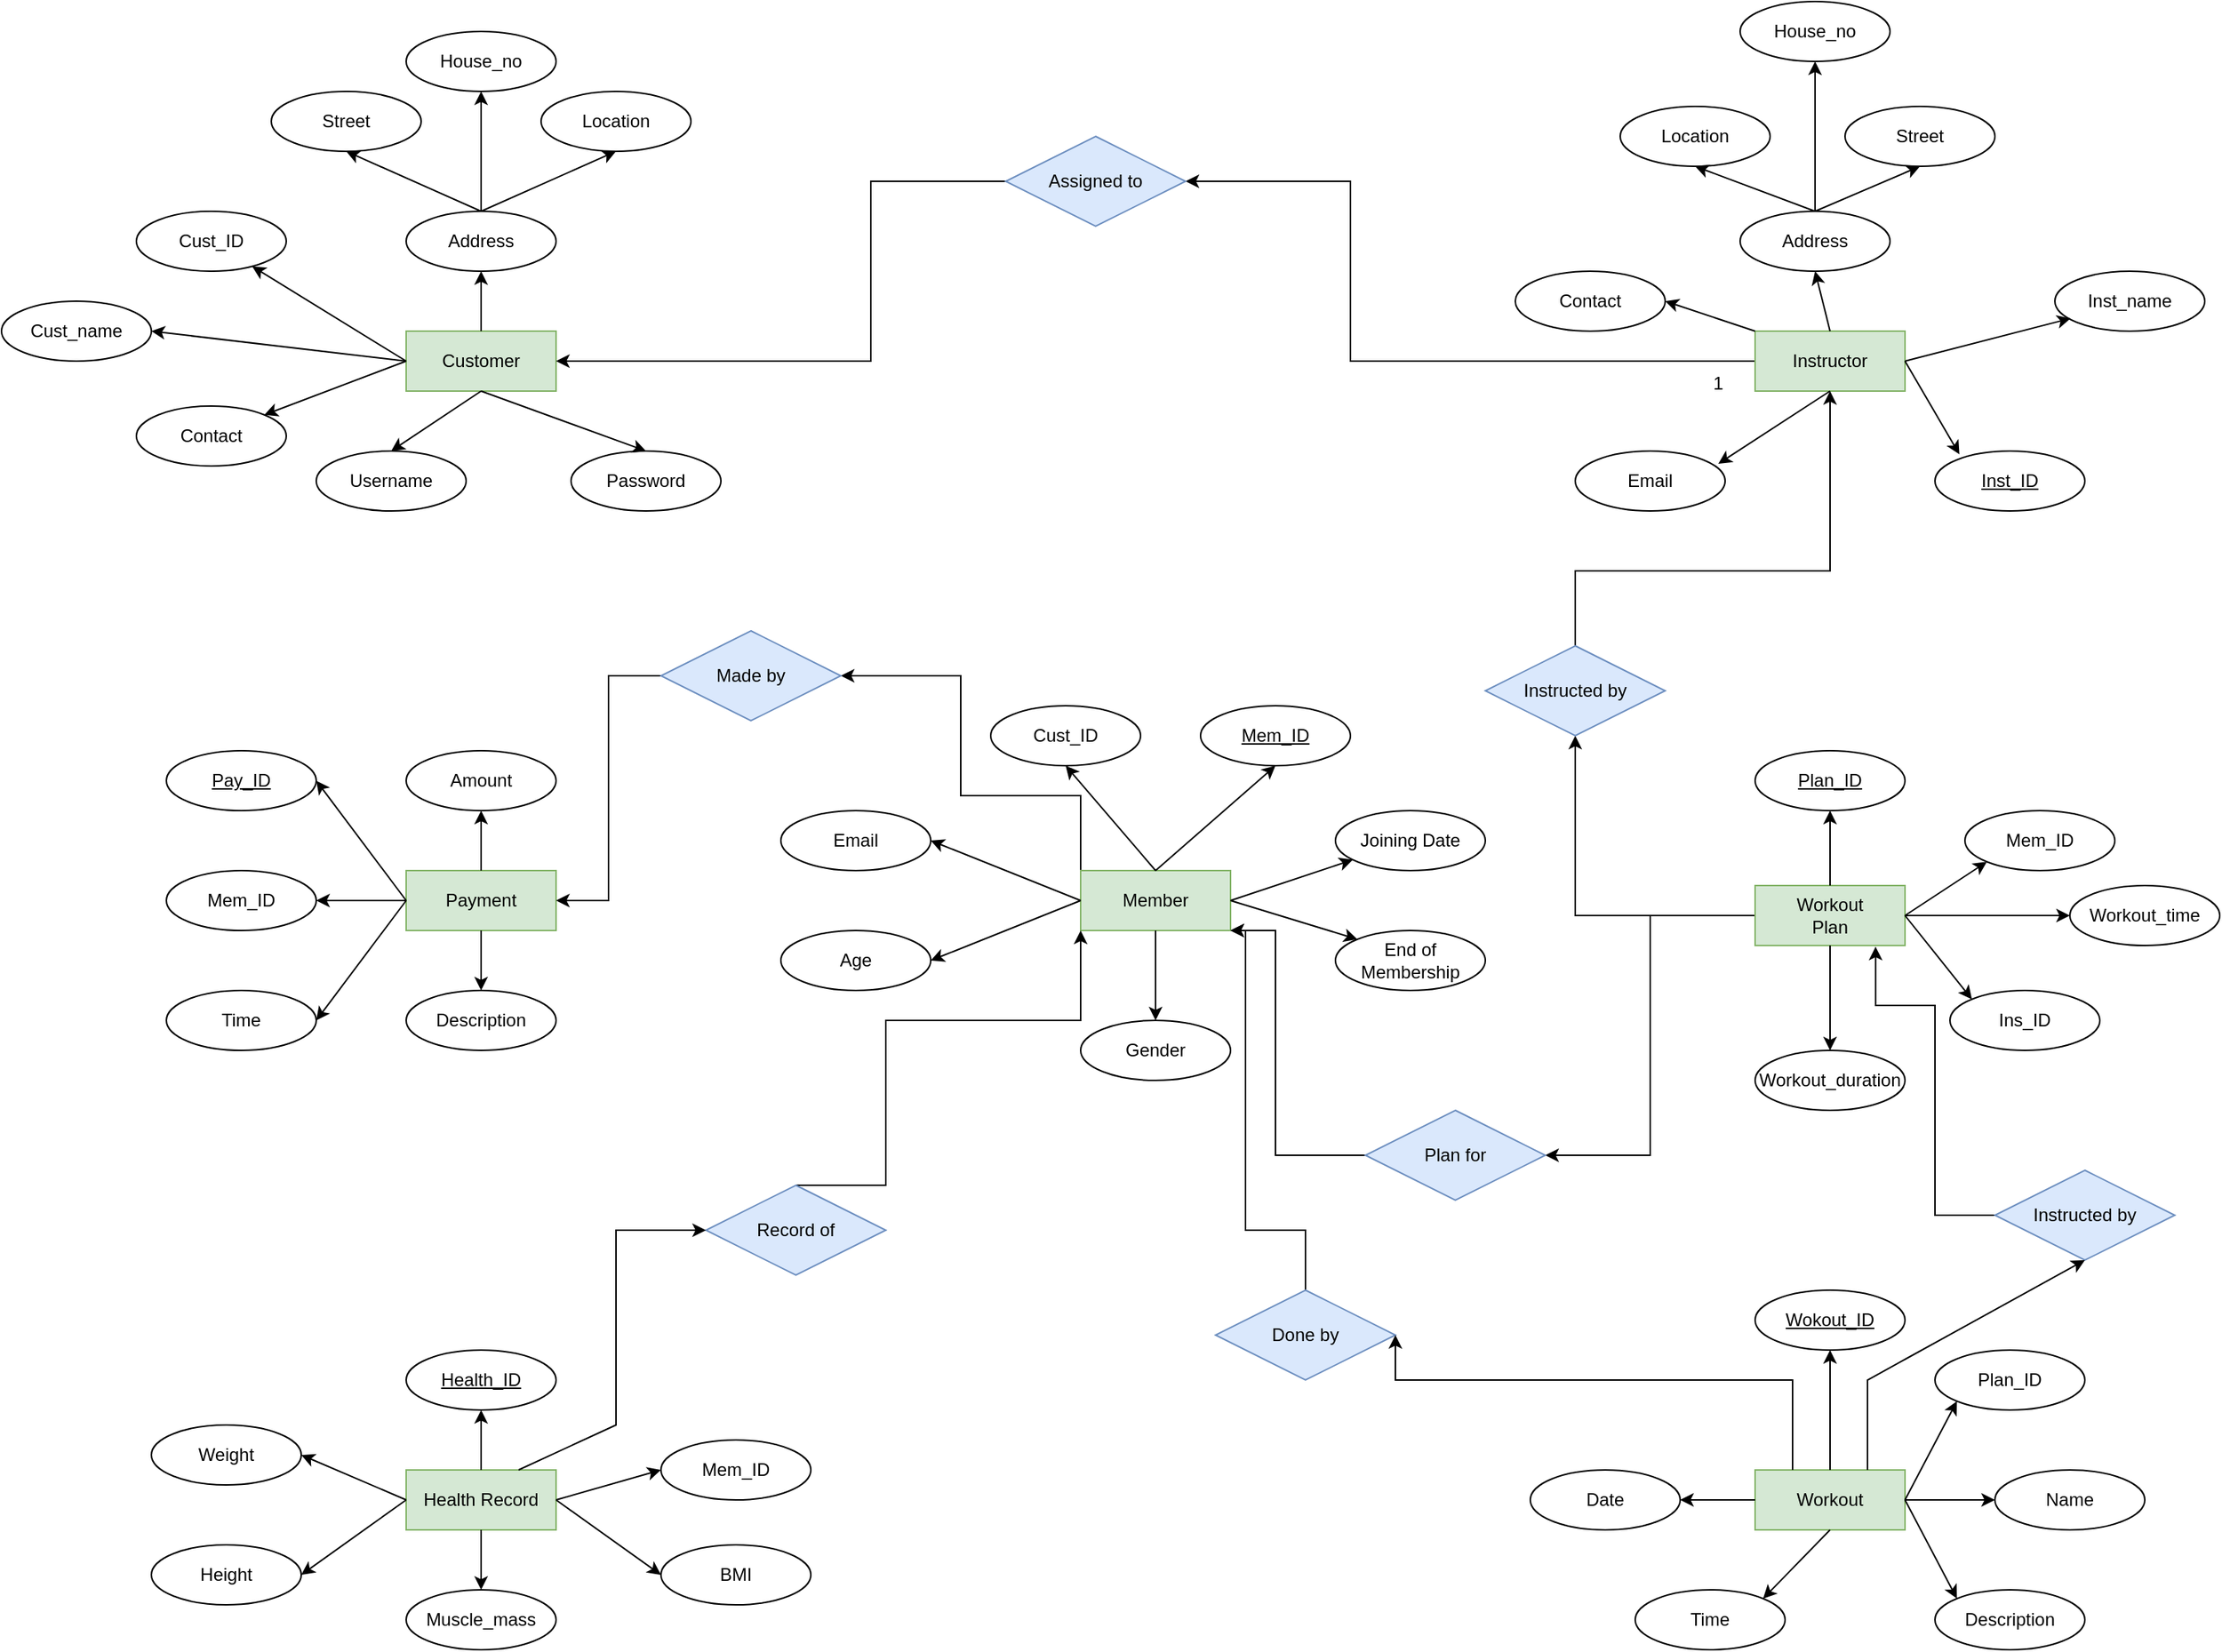 <mxfile version="21.2.1" type="github">
  <diagram name="Page-1" id="tTelNtG5nTAstVyEt5DH">
    <mxGraphModel dx="2899" dy="1197" grid="1" gridSize="10" guides="1" tooltips="1" connect="1" arrows="1" fold="1" page="1" pageScale="1" pageWidth="850" pageHeight="1100" math="0" shadow="0">
      <root>
        <mxCell id="0" />
        <mxCell id="1" parent="0" />
        <mxCell id="TixPq02yjRBzD6OdScwW-91" style="edgeStyle=orthogonalEdgeStyle;rounded=0;orthogonalLoop=1;jettySize=auto;html=1;exitX=0;exitY=0.5;exitDx=0;exitDy=0;entryX=1;entryY=0.5;entryDx=0;entryDy=0;" parent="1" source="TixPq02yjRBzD6OdScwW-1" target="TixPq02yjRBzD6OdScwW-86" edge="1">
          <mxGeometry relative="1" as="geometry">
            <Array as="points">
              <mxPoint x="390" y="550" />
              <mxPoint x="310" y="550" />
              <mxPoint x="310" y="470" />
            </Array>
          </mxGeometry>
        </mxCell>
        <mxCell id="TixPq02yjRBzD6OdScwW-1" value="Member" style="whiteSpace=wrap;html=1;align=center;fillColor=#d5e8d4;strokeColor=#82b366;" parent="1" vertex="1">
          <mxGeometry x="390" y="600" width="100" height="40" as="geometry" />
        </mxCell>
        <mxCell id="TixPq02yjRBzD6OdScwW-2" value="Customer" style="whiteSpace=wrap;html=1;align=center;fillColor=#d5e8d4;strokeColor=#82b366;" parent="1" vertex="1">
          <mxGeometry x="-60" y="240" width="100" height="40" as="geometry" />
        </mxCell>
        <mxCell id="TixPq02yjRBzD6OdScwW-89" style="edgeStyle=orthogonalEdgeStyle;rounded=0;orthogonalLoop=1;jettySize=auto;html=1;exitX=0;exitY=0.5;exitDx=0;exitDy=0;entryX=1;entryY=0.5;entryDx=0;entryDy=0;" parent="1" source="TixPq02yjRBzD6OdScwW-3" target="TixPq02yjRBzD6OdScwW-87" edge="1">
          <mxGeometry relative="1" as="geometry">
            <Array as="points">
              <mxPoint x="570" y="260" />
              <mxPoint x="570" y="140" />
            </Array>
          </mxGeometry>
        </mxCell>
        <mxCell id="TixPq02yjRBzD6OdScwW-3" value="Instructor" style="whiteSpace=wrap;html=1;align=center;fillColor=#d5e8d4;strokeColor=#82b366;" parent="1" vertex="1">
          <mxGeometry x="840" y="240" width="100" height="40" as="geometry" />
        </mxCell>
        <mxCell id="TixPq02yjRBzD6OdScwW-156" style="edgeStyle=orthogonalEdgeStyle;rounded=0;orthogonalLoop=1;jettySize=auto;html=1;exitX=0;exitY=0.5;exitDx=0;exitDy=0;entryX=1;entryY=0.5;entryDx=0;entryDy=0;" parent="1" source="TixPq02yjRBzD6OdScwW-4" target="TixPq02yjRBzD6OdScwW-155" edge="1">
          <mxGeometry relative="1" as="geometry" />
        </mxCell>
        <mxCell id="Lxrb02coDtLvzyHYDfZ3-8" style="edgeStyle=orthogonalEdgeStyle;rounded=0;orthogonalLoop=1;jettySize=auto;html=1;entryX=0.5;entryY=1;entryDx=0;entryDy=0;" edge="1" parent="1" source="TixPq02yjRBzD6OdScwW-4" target="Lxrb02coDtLvzyHYDfZ3-7">
          <mxGeometry relative="1" as="geometry" />
        </mxCell>
        <mxCell id="TixPq02yjRBzD6OdScwW-4" value="Workout&lt;br&gt;Plan" style="whiteSpace=wrap;html=1;align=center;fillColor=#d5e8d4;strokeColor=#82b366;" parent="1" vertex="1">
          <mxGeometry x="840" y="610" width="100" height="40" as="geometry" />
        </mxCell>
        <mxCell id="TixPq02yjRBzD6OdScwW-5" value="Workout" style="whiteSpace=wrap;html=1;align=center;fillColor=#d5e8d4;strokeColor=#82b366;" parent="1" vertex="1">
          <mxGeometry x="840" y="1000" width="100" height="40" as="geometry" />
        </mxCell>
        <mxCell id="TixPq02yjRBzD6OdScwW-6" value="Payment" style="whiteSpace=wrap;html=1;align=center;fillColor=#d5e8d4;strokeColor=#82b366;" parent="1" vertex="1">
          <mxGeometry x="-60" y="600" width="100" height="40" as="geometry" />
        </mxCell>
        <mxCell id="TixPq02yjRBzD6OdScwW-10" value="Health Record" style="whiteSpace=wrap;html=1;align=center;fillColor=#d5e8d4;strokeColor=#82b366;" parent="1" vertex="1">
          <mxGeometry x="-60" y="1000" width="100" height="40" as="geometry" />
        </mxCell>
        <mxCell id="TixPq02yjRBzD6OdScwW-13" value="Cust_ID" style="ellipse;whiteSpace=wrap;html=1;align=center;" parent="1" vertex="1">
          <mxGeometry x="-240" y="160" width="100" height="40" as="geometry" />
        </mxCell>
        <mxCell id="TixPq02yjRBzD6OdScwW-32" value="House_no" style="ellipse;whiteSpace=wrap;html=1;align=center;" parent="1" vertex="1">
          <mxGeometry x="-60" y="40" width="100" height="40" as="geometry" />
        </mxCell>
        <mxCell id="TixPq02yjRBzD6OdScwW-33" value="Street" style="ellipse;whiteSpace=wrap;html=1;align=center;" parent="1" vertex="1">
          <mxGeometry x="-150" y="80" width="100" height="40" as="geometry" />
        </mxCell>
        <mxCell id="TixPq02yjRBzD6OdScwW-34" value="Location" style="ellipse;whiteSpace=wrap;html=1;align=center;" parent="1" vertex="1">
          <mxGeometry x="30" y="80" width="100" height="40" as="geometry" />
        </mxCell>
        <mxCell id="TixPq02yjRBzD6OdScwW-35" value="Address" style="ellipse;whiteSpace=wrap;html=1;align=center;" parent="1" vertex="1">
          <mxGeometry x="-60" y="160" width="100" height="40" as="geometry" />
        </mxCell>
        <mxCell id="TixPq02yjRBzD6OdScwW-36" value="Cust_name" style="ellipse;whiteSpace=wrap;html=1;align=center;" parent="1" vertex="1">
          <mxGeometry x="-330" y="220" width="100" height="40" as="geometry" />
        </mxCell>
        <mxCell id="TixPq02yjRBzD6OdScwW-37" value="Contact" style="ellipse;whiteSpace=wrap;html=1;align=center;" parent="1" vertex="1">
          <mxGeometry x="-240" y="290" width="100" height="40" as="geometry" />
        </mxCell>
        <mxCell id="TixPq02yjRBzD6OdScwW-38" value="Username" style="ellipse;whiteSpace=wrap;html=1;align=center;" parent="1" vertex="1">
          <mxGeometry x="-120" y="320" width="100" height="40" as="geometry" />
        </mxCell>
        <mxCell id="TixPq02yjRBzD6OdScwW-39" value="Password" style="ellipse;whiteSpace=wrap;html=1;align=center;" parent="1" vertex="1">
          <mxGeometry x="50" y="320" width="100" height="40" as="geometry" />
        </mxCell>
        <mxCell id="TixPq02yjRBzD6OdScwW-41" value="Joining Date" style="ellipse;whiteSpace=wrap;html=1;align=center;" parent="1" vertex="1">
          <mxGeometry x="560" y="560" width="100" height="40" as="geometry" />
        </mxCell>
        <mxCell id="TixPq02yjRBzD6OdScwW-42" value="Age" style="ellipse;whiteSpace=wrap;html=1;align=center;" parent="1" vertex="1">
          <mxGeometry x="190" y="640" width="100" height="40" as="geometry" />
        </mxCell>
        <mxCell id="TixPq02yjRBzD6OdScwW-43" value="End of&lt;br&gt;Membership" style="ellipse;whiteSpace=wrap;html=1;align=center;" parent="1" vertex="1">
          <mxGeometry x="560" y="640" width="100" height="40" as="geometry" />
        </mxCell>
        <mxCell id="TixPq02yjRBzD6OdScwW-45" value="Email" style="ellipse;whiteSpace=wrap;html=1;align=center;" parent="1" vertex="1">
          <mxGeometry x="190" y="560" width="100" height="40" as="geometry" />
        </mxCell>
        <mxCell id="TixPq02yjRBzD6OdScwW-46" value="Gender" style="ellipse;whiteSpace=wrap;html=1;align=center;" parent="1" vertex="1">
          <mxGeometry x="390" y="700" width="100" height="40" as="geometry" />
        </mxCell>
        <mxCell id="TixPq02yjRBzD6OdScwW-49" value="Inst_ID" style="ellipse;whiteSpace=wrap;html=1;align=center;fontStyle=4;" parent="1" vertex="1">
          <mxGeometry x="960" y="320" width="100" height="40" as="geometry" />
        </mxCell>
        <mxCell id="TixPq02yjRBzD6OdScwW-51" value="Inst_name" style="ellipse;whiteSpace=wrap;html=1;align=center;" parent="1" vertex="1">
          <mxGeometry x="1040" y="200" width="100" height="40" as="geometry" />
        </mxCell>
        <mxCell id="TixPq02yjRBzD6OdScwW-52" value="Email" style="ellipse;whiteSpace=wrap;html=1;align=center;" parent="1" vertex="1">
          <mxGeometry x="720" y="320" width="100" height="40" as="geometry" />
        </mxCell>
        <mxCell id="TixPq02yjRBzD6OdScwW-54" value="Contact" style="ellipse;whiteSpace=wrap;html=1;align=center;" parent="1" vertex="1">
          <mxGeometry x="680" y="200" width="100" height="40" as="geometry" />
        </mxCell>
        <mxCell id="TixPq02yjRBzD6OdScwW-55" value="Address" style="ellipse;whiteSpace=wrap;html=1;align=center;" parent="1" vertex="1">
          <mxGeometry x="830" y="160" width="100" height="40" as="geometry" />
        </mxCell>
        <mxCell id="TixPq02yjRBzD6OdScwW-56" value="House_no" style="ellipse;whiteSpace=wrap;html=1;align=center;" parent="1" vertex="1">
          <mxGeometry x="830" y="20" width="100" height="40" as="geometry" />
        </mxCell>
        <mxCell id="TixPq02yjRBzD6OdScwW-57" value="Location" style="ellipse;whiteSpace=wrap;html=1;align=center;" parent="1" vertex="1">
          <mxGeometry x="750" y="90" width="100" height="40" as="geometry" />
        </mxCell>
        <mxCell id="TixPq02yjRBzD6OdScwW-58" value="Street" style="ellipse;whiteSpace=wrap;html=1;align=center;" parent="1" vertex="1">
          <mxGeometry x="900" y="90" width="100" height="40" as="geometry" />
        </mxCell>
        <mxCell id="TixPq02yjRBzD6OdScwW-59" value="Plan_ID" style="ellipse;whiteSpace=wrap;html=1;align=center;fontStyle=4;" parent="1" vertex="1">
          <mxGeometry x="840" y="520" width="100" height="40" as="geometry" />
        </mxCell>
        <mxCell id="TixPq02yjRBzD6OdScwW-60" value="Mem_ID" style="ellipse;whiteSpace=wrap;html=1;align=center;" parent="1" vertex="1">
          <mxGeometry x="980" y="560" width="100" height="40" as="geometry" />
        </mxCell>
        <mxCell id="TixPq02yjRBzD6OdScwW-62" value="Ins_ID" style="ellipse;whiteSpace=wrap;html=1;align=center;" parent="1" vertex="1">
          <mxGeometry x="970" y="680" width="100" height="40" as="geometry" />
        </mxCell>
        <mxCell id="TixPq02yjRBzD6OdScwW-63" value="Workout_time" style="ellipse;whiteSpace=wrap;html=1;align=center;" parent="1" vertex="1">
          <mxGeometry x="1050" y="610" width="100" height="40" as="geometry" />
        </mxCell>
        <mxCell id="TixPq02yjRBzD6OdScwW-64" value="Workout_duration" style="ellipse;whiteSpace=wrap;html=1;align=center;" parent="1" vertex="1">
          <mxGeometry x="840" y="720" width="100" height="40" as="geometry" />
        </mxCell>
        <mxCell id="TixPq02yjRBzD6OdScwW-66" value="Cust_ID" style="ellipse;whiteSpace=wrap;html=1;align=center;" parent="1" vertex="1">
          <mxGeometry x="330" y="490" width="100" height="40" as="geometry" />
        </mxCell>
        <mxCell id="TixPq02yjRBzD6OdScwW-67" value="Mem_ID" style="ellipse;whiteSpace=wrap;html=1;align=center;fontStyle=4;" parent="1" vertex="1">
          <mxGeometry x="470" y="490" width="100" height="40" as="geometry" />
        </mxCell>
        <mxCell id="TixPq02yjRBzD6OdScwW-70" value="Wokout_ID" style="ellipse;whiteSpace=wrap;html=1;align=center;fontStyle=4;" parent="1" vertex="1">
          <mxGeometry x="840" y="880" width="100" height="40" as="geometry" />
        </mxCell>
        <mxCell id="TixPq02yjRBzD6OdScwW-71" value="Plan_ID" style="ellipse;whiteSpace=wrap;html=1;align=center;" parent="1" vertex="1">
          <mxGeometry x="960" y="920" width="100" height="40" as="geometry" />
        </mxCell>
        <mxCell id="TixPq02yjRBzD6OdScwW-72" value="Name" style="ellipse;whiteSpace=wrap;html=1;align=center;" parent="1" vertex="1">
          <mxGeometry x="1000" y="1000" width="100" height="40" as="geometry" />
        </mxCell>
        <mxCell id="TixPq02yjRBzD6OdScwW-73" value="Description" style="ellipse;whiteSpace=wrap;html=1;align=center;" parent="1" vertex="1">
          <mxGeometry x="960" y="1080" width="100" height="40" as="geometry" />
        </mxCell>
        <mxCell id="TixPq02yjRBzD6OdScwW-74" value="Health_ID" style="ellipse;whiteSpace=wrap;html=1;align=center;fontStyle=4;" parent="1" vertex="1">
          <mxGeometry x="-60" y="920" width="100" height="40" as="geometry" />
        </mxCell>
        <mxCell id="TixPq02yjRBzD6OdScwW-75" value="Mem_ID" style="ellipse;whiteSpace=wrap;html=1;align=center;" parent="1" vertex="1">
          <mxGeometry x="110" y="980" width="100" height="40" as="geometry" />
        </mxCell>
        <mxCell id="TixPq02yjRBzD6OdScwW-76" value="Height" style="ellipse;whiteSpace=wrap;html=1;align=center;" parent="1" vertex="1">
          <mxGeometry x="-230" y="1050" width="100" height="40" as="geometry" />
        </mxCell>
        <mxCell id="TixPq02yjRBzD6OdScwW-77" value="Weight" style="ellipse;whiteSpace=wrap;html=1;align=center;" parent="1" vertex="1">
          <mxGeometry x="-230" y="970" width="100" height="40" as="geometry" />
        </mxCell>
        <mxCell id="TixPq02yjRBzD6OdScwW-78" value="BMI" style="ellipse;whiteSpace=wrap;html=1;align=center;" parent="1" vertex="1">
          <mxGeometry x="110" y="1050" width="100" height="40" as="geometry" />
        </mxCell>
        <mxCell id="TixPq02yjRBzD6OdScwW-79" value="Muscle_mass" style="ellipse;whiteSpace=wrap;html=1;align=center;" parent="1" vertex="1">
          <mxGeometry x="-60" y="1080" width="100" height="40" as="geometry" />
        </mxCell>
        <mxCell id="TixPq02yjRBzD6OdScwW-80" value="Pay_ID" style="ellipse;whiteSpace=wrap;html=1;align=center;fontStyle=4;" parent="1" vertex="1">
          <mxGeometry x="-220" y="520" width="100" height="40" as="geometry" />
        </mxCell>
        <mxCell id="TixPq02yjRBzD6OdScwW-82" value="Mem_ID" style="ellipse;whiteSpace=wrap;html=1;align=center;" parent="1" vertex="1">
          <mxGeometry x="-220" y="600" width="100" height="40" as="geometry" />
        </mxCell>
        <mxCell id="TixPq02yjRBzD6OdScwW-83" value="Amount" style="ellipse;whiteSpace=wrap;html=1;align=center;" parent="1" vertex="1">
          <mxGeometry x="-60" y="520" width="100" height="40" as="geometry" />
        </mxCell>
        <mxCell id="TixPq02yjRBzD6OdScwW-84" value="Time" style="ellipse;whiteSpace=wrap;html=1;align=center;" parent="1" vertex="1">
          <mxGeometry x="-220" y="680" width="100" height="40" as="geometry" />
        </mxCell>
        <mxCell id="TixPq02yjRBzD6OdScwW-85" value="Description" style="ellipse;whiteSpace=wrap;html=1;align=center;" parent="1" vertex="1">
          <mxGeometry x="-60" y="680" width="100" height="40" as="geometry" />
        </mxCell>
        <mxCell id="TixPq02yjRBzD6OdScwW-92" style="edgeStyle=orthogonalEdgeStyle;rounded=0;orthogonalLoop=1;jettySize=auto;html=1;exitX=0;exitY=0.5;exitDx=0;exitDy=0;entryX=1;entryY=0.5;entryDx=0;entryDy=0;" parent="1" source="TixPq02yjRBzD6OdScwW-86" target="TixPq02yjRBzD6OdScwW-6" edge="1">
          <mxGeometry relative="1" as="geometry" />
        </mxCell>
        <mxCell id="TixPq02yjRBzD6OdScwW-86" value="Made by" style="shape=rhombus;perimeter=rhombusPerimeter;whiteSpace=wrap;html=1;align=center;fillColor=#dae8fc;strokeColor=#6c8ebf;" parent="1" vertex="1">
          <mxGeometry x="110" y="440" width="120" height="60" as="geometry" />
        </mxCell>
        <mxCell id="TixPq02yjRBzD6OdScwW-90" style="edgeStyle=orthogonalEdgeStyle;rounded=0;orthogonalLoop=1;jettySize=auto;html=1;exitX=0;exitY=0.5;exitDx=0;exitDy=0;entryX=1;entryY=0.5;entryDx=0;entryDy=0;" parent="1" source="TixPq02yjRBzD6OdScwW-87" target="TixPq02yjRBzD6OdScwW-2" edge="1">
          <mxGeometry relative="1" as="geometry">
            <Array as="points">
              <mxPoint x="250" y="140" />
              <mxPoint x="250" y="260" />
            </Array>
          </mxGeometry>
        </mxCell>
        <mxCell id="TixPq02yjRBzD6OdScwW-87" value="Assigned to" style="shape=rhombus;perimeter=rhombusPerimeter;whiteSpace=wrap;html=1;align=center;fillColor=#dae8fc;strokeColor=#6c8ebf;" parent="1" vertex="1">
          <mxGeometry x="340" y="110" width="120" height="60" as="geometry" />
        </mxCell>
        <mxCell id="TixPq02yjRBzD6OdScwW-96" value="" style="endArrow=classic;html=1;rounded=0;exitX=0;exitY=0.5;exitDx=0;exitDy=0;entryX=1;entryY=0.5;entryDx=0;entryDy=0;" parent="1" source="TixPq02yjRBzD6OdScwW-1" target="TixPq02yjRBzD6OdScwW-45" edge="1">
          <mxGeometry width="50" height="50" relative="1" as="geometry">
            <mxPoint x="250" y="630" as="sourcePoint" />
            <mxPoint x="300" y="580" as="targetPoint" />
          </mxGeometry>
        </mxCell>
        <mxCell id="TixPq02yjRBzD6OdScwW-100" value="" style="endArrow=classic;html=1;rounded=0;entryX=1;entryY=0.5;entryDx=0;entryDy=0;" parent="1" target="TixPq02yjRBzD6OdScwW-42" edge="1">
          <mxGeometry width="50" height="50" relative="1" as="geometry">
            <mxPoint x="390" y="620" as="sourcePoint" />
            <mxPoint x="370" y="530" as="targetPoint" />
          </mxGeometry>
        </mxCell>
        <mxCell id="TixPq02yjRBzD6OdScwW-101" value="" style="endArrow=classic;html=1;rounded=0;exitX=0.5;exitY=0;exitDx=0;exitDy=0;entryX=0.5;entryY=1;entryDx=0;entryDy=0;" parent="1" source="TixPq02yjRBzD6OdScwW-2" target="TixPq02yjRBzD6OdScwW-35" edge="1">
          <mxGeometry width="50" height="50" relative="1" as="geometry">
            <mxPoint x="-30" y="220" as="sourcePoint" />
            <mxPoint x="20" y="170" as="targetPoint" />
          </mxGeometry>
        </mxCell>
        <mxCell id="TixPq02yjRBzD6OdScwW-102" value="" style="endArrow=classic;html=1;rounded=0;exitX=0.5;exitY=0;exitDx=0;exitDy=0;entryX=0.5;entryY=1;entryDx=0;entryDy=0;" parent="1" source="TixPq02yjRBzD6OdScwW-35" target="TixPq02yjRBzD6OdScwW-33" edge="1">
          <mxGeometry width="50" height="50" relative="1" as="geometry">
            <mxPoint x="-30" y="220" as="sourcePoint" />
            <mxPoint x="20" y="170" as="targetPoint" />
          </mxGeometry>
        </mxCell>
        <mxCell id="TixPq02yjRBzD6OdScwW-103" value="" style="endArrow=classic;html=1;rounded=0;exitX=0.5;exitY=0;exitDx=0;exitDy=0;entryX=0.5;entryY=1;entryDx=0;entryDy=0;" parent="1" source="TixPq02yjRBzD6OdScwW-35" target="TixPq02yjRBzD6OdScwW-32" edge="1">
          <mxGeometry width="50" height="50" relative="1" as="geometry">
            <mxPoint y="220" as="sourcePoint" />
            <mxPoint x="50" y="170" as="targetPoint" />
          </mxGeometry>
        </mxCell>
        <mxCell id="TixPq02yjRBzD6OdScwW-104" value="" style="endArrow=classic;html=1;rounded=0;entryX=0.5;entryY=1;entryDx=0;entryDy=0;" parent="1" target="TixPq02yjRBzD6OdScwW-34" edge="1">
          <mxGeometry width="50" height="50" relative="1" as="geometry">
            <mxPoint x="-10" y="160" as="sourcePoint" />
            <mxPoint x="50" y="170" as="targetPoint" />
          </mxGeometry>
        </mxCell>
        <mxCell id="TixPq02yjRBzD6OdScwW-105" value="" style="endArrow=classic;html=1;rounded=0;exitX=0;exitY=0.5;exitDx=0;exitDy=0;" parent="1" source="TixPq02yjRBzD6OdScwW-2" target="TixPq02yjRBzD6OdScwW-13" edge="1">
          <mxGeometry width="50" height="50" relative="1" as="geometry">
            <mxPoint x="-100" y="210" as="sourcePoint" />
            <mxPoint x="-50" y="160" as="targetPoint" />
          </mxGeometry>
        </mxCell>
        <mxCell id="TixPq02yjRBzD6OdScwW-106" value="" style="endArrow=classic;html=1;rounded=0;exitX=0;exitY=0.5;exitDx=0;exitDy=0;entryX=1;entryY=0.5;entryDx=0;entryDy=0;" parent="1" source="TixPq02yjRBzD6OdScwW-2" target="TixPq02yjRBzD6OdScwW-36" edge="1">
          <mxGeometry width="50" height="50" relative="1" as="geometry">
            <mxPoint x="-100" y="210" as="sourcePoint" />
            <mxPoint x="-50" y="160" as="targetPoint" />
          </mxGeometry>
        </mxCell>
        <mxCell id="TixPq02yjRBzD6OdScwW-107" value="" style="endArrow=classic;html=1;rounded=0;exitX=0;exitY=0.5;exitDx=0;exitDy=0;entryX=1;entryY=0;entryDx=0;entryDy=0;" parent="1" source="TixPq02yjRBzD6OdScwW-2" target="TixPq02yjRBzD6OdScwW-37" edge="1">
          <mxGeometry width="50" height="50" relative="1" as="geometry">
            <mxPoint x="30" y="230" as="sourcePoint" />
            <mxPoint x="80" y="180" as="targetPoint" />
          </mxGeometry>
        </mxCell>
        <mxCell id="TixPq02yjRBzD6OdScwW-108" value="" style="endArrow=classic;html=1;rounded=0;exitX=0.5;exitY=1;exitDx=0;exitDy=0;entryX=0.5;entryY=0;entryDx=0;entryDy=0;" parent="1" source="TixPq02yjRBzD6OdScwW-2" target="TixPq02yjRBzD6OdScwW-38" edge="1">
          <mxGeometry width="50" height="50" relative="1" as="geometry">
            <mxPoint x="-20" y="260" as="sourcePoint" />
            <mxPoint x="30" y="210" as="targetPoint" />
          </mxGeometry>
        </mxCell>
        <mxCell id="TixPq02yjRBzD6OdScwW-112" value="" style="endArrow=classic;html=1;rounded=0;exitX=0.5;exitY=1;exitDx=0;exitDy=0;entryX=0.5;entryY=0;entryDx=0;entryDy=0;" parent="1" source="TixPq02yjRBzD6OdScwW-2" target="TixPq02yjRBzD6OdScwW-39" edge="1">
          <mxGeometry width="50" height="50" relative="1" as="geometry">
            <mxPoint x="-20" y="320" as="sourcePoint" />
            <mxPoint x="30" y="270" as="targetPoint" />
          </mxGeometry>
        </mxCell>
        <mxCell id="TixPq02yjRBzD6OdScwW-113" value="" style="endArrow=classic;html=1;rounded=0;exitX=0;exitY=0.5;exitDx=0;exitDy=0;entryX=1;entryY=0.5;entryDx=0;entryDy=0;" parent="1" source="TixPq02yjRBzD6OdScwW-6" target="TixPq02yjRBzD6OdScwW-82" edge="1">
          <mxGeometry width="50" height="50" relative="1" as="geometry">
            <mxPoint x="20" y="650" as="sourcePoint" />
            <mxPoint x="70" y="600" as="targetPoint" />
          </mxGeometry>
        </mxCell>
        <mxCell id="TixPq02yjRBzD6OdScwW-114" value="" style="endArrow=classic;html=1;rounded=0;exitX=0;exitY=0.5;exitDx=0;exitDy=0;entryX=1;entryY=0.5;entryDx=0;entryDy=0;" parent="1" source="TixPq02yjRBzD6OdScwW-6" target="TixPq02yjRBzD6OdScwW-80" edge="1">
          <mxGeometry width="50" height="50" relative="1" as="geometry">
            <mxPoint x="80" y="650" as="sourcePoint" />
            <mxPoint x="130" y="600" as="targetPoint" />
          </mxGeometry>
        </mxCell>
        <mxCell id="TixPq02yjRBzD6OdScwW-115" value="" style="endArrow=classic;html=1;rounded=0;exitX=0.5;exitY=0;exitDx=0;exitDy=0;entryX=0.5;entryY=1;entryDx=0;entryDy=0;" parent="1" source="TixPq02yjRBzD6OdScwW-6" target="TixPq02yjRBzD6OdScwW-83" edge="1">
          <mxGeometry width="50" height="50" relative="1" as="geometry">
            <mxPoint x="80" y="650" as="sourcePoint" />
            <mxPoint x="130" y="600" as="targetPoint" />
          </mxGeometry>
        </mxCell>
        <mxCell id="TixPq02yjRBzD6OdScwW-116" value="" style="endArrow=classic;html=1;rounded=0;exitX=0;exitY=0.5;exitDx=0;exitDy=0;entryX=1;entryY=0.5;entryDx=0;entryDy=0;" parent="1" source="TixPq02yjRBzD6OdScwW-6" target="TixPq02yjRBzD6OdScwW-84" edge="1">
          <mxGeometry width="50" height="50" relative="1" as="geometry">
            <mxPoint x="80" y="780" as="sourcePoint" />
            <mxPoint x="130" y="730" as="targetPoint" />
          </mxGeometry>
        </mxCell>
        <mxCell id="TixPq02yjRBzD6OdScwW-117" value="" style="endArrow=classic;html=1;rounded=0;exitX=0.5;exitY=1;exitDx=0;exitDy=0;entryX=0.5;entryY=0;entryDx=0;entryDy=0;" parent="1" source="TixPq02yjRBzD6OdScwW-6" target="TixPq02yjRBzD6OdScwW-85" edge="1">
          <mxGeometry width="50" height="50" relative="1" as="geometry">
            <mxPoint x="80" y="780" as="sourcePoint" />
            <mxPoint x="130" y="730" as="targetPoint" />
          </mxGeometry>
        </mxCell>
        <mxCell id="TixPq02yjRBzD6OdScwW-119" value="" style="endArrow=classic;html=1;rounded=0;exitX=0.5;exitY=0;exitDx=0;exitDy=0;entryX=0.5;entryY=1;entryDx=0;entryDy=0;" parent="1" source="TixPq02yjRBzD6OdScwW-1" target="TixPq02yjRBzD6OdScwW-66" edge="1">
          <mxGeometry width="50" height="50" relative="1" as="geometry">
            <mxPoint x="390" y="680" as="sourcePoint" />
            <mxPoint x="440" y="630" as="targetPoint" />
          </mxGeometry>
        </mxCell>
        <mxCell id="TixPq02yjRBzD6OdScwW-120" value="" style="endArrow=classic;html=1;rounded=0;exitX=0.5;exitY=0;exitDx=0;exitDy=0;entryX=0.5;entryY=1;entryDx=0;entryDy=0;" parent="1" source="TixPq02yjRBzD6OdScwW-1" target="TixPq02yjRBzD6OdScwW-67" edge="1">
          <mxGeometry width="50" height="50" relative="1" as="geometry">
            <mxPoint x="390" y="680" as="sourcePoint" />
            <mxPoint x="440" y="630" as="targetPoint" />
          </mxGeometry>
        </mxCell>
        <mxCell id="TixPq02yjRBzD6OdScwW-121" value="" style="endArrow=classic;html=1;rounded=0;exitX=1;exitY=0.5;exitDx=0;exitDy=0;" parent="1" source="TixPq02yjRBzD6OdScwW-1" target="TixPq02yjRBzD6OdScwW-41" edge="1">
          <mxGeometry width="50" height="50" relative="1" as="geometry">
            <mxPoint x="390" y="680" as="sourcePoint" />
            <mxPoint x="440" y="630" as="targetPoint" />
          </mxGeometry>
        </mxCell>
        <mxCell id="TixPq02yjRBzD6OdScwW-122" value="" style="endArrow=classic;html=1;rounded=0;entryX=0;entryY=0;entryDx=0;entryDy=0;exitX=1;exitY=0.5;exitDx=0;exitDy=0;" parent="1" source="TixPq02yjRBzD6OdScwW-1" target="TixPq02yjRBzD6OdScwW-43" edge="1">
          <mxGeometry width="50" height="50" relative="1" as="geometry">
            <mxPoint x="390" y="680" as="sourcePoint" />
            <mxPoint x="440" y="630" as="targetPoint" />
          </mxGeometry>
        </mxCell>
        <mxCell id="TixPq02yjRBzD6OdScwW-123" value="" style="endArrow=classic;html=1;rounded=0;exitX=0.5;exitY=1;exitDx=0;exitDy=0;entryX=0.5;entryY=0;entryDx=0;entryDy=0;" parent="1" source="TixPq02yjRBzD6OdScwW-1" target="TixPq02yjRBzD6OdScwW-46" edge="1">
          <mxGeometry width="50" height="50" relative="1" as="geometry">
            <mxPoint x="390" y="680" as="sourcePoint" />
            <mxPoint x="440" y="630" as="targetPoint" />
          </mxGeometry>
        </mxCell>
        <mxCell id="TixPq02yjRBzD6OdScwW-124" value="" style="endArrow=classic;html=1;rounded=0;entryX=0.5;entryY=1;entryDx=0;entryDy=0;exitX=0.5;exitY=0;exitDx=0;exitDy=0;" parent="1" source="TixPq02yjRBzD6OdScwW-3" target="TixPq02yjRBzD6OdScwW-55" edge="1">
          <mxGeometry width="50" height="50" relative="1" as="geometry">
            <mxPoint x="900" y="350" as="sourcePoint" />
            <mxPoint x="950" y="300" as="targetPoint" />
          </mxGeometry>
        </mxCell>
        <mxCell id="TixPq02yjRBzD6OdScwW-125" value="" style="endArrow=classic;html=1;rounded=0;exitX=0.5;exitY=0;exitDx=0;exitDy=0;entryX=0.5;entryY=1;entryDx=0;entryDy=0;" parent="1" source="TixPq02yjRBzD6OdScwW-55" target="TixPq02yjRBzD6OdScwW-57" edge="1">
          <mxGeometry width="50" height="50" relative="1" as="geometry">
            <mxPoint x="900" y="350" as="sourcePoint" />
            <mxPoint x="950" y="300" as="targetPoint" />
          </mxGeometry>
        </mxCell>
        <mxCell id="TixPq02yjRBzD6OdScwW-126" value="" style="endArrow=classic;html=1;rounded=0;entryX=0.5;entryY=1;entryDx=0;entryDy=0;" parent="1" target="TixPq02yjRBzD6OdScwW-58" edge="1">
          <mxGeometry width="50" height="50" relative="1" as="geometry">
            <mxPoint x="880" y="160" as="sourcePoint" />
            <mxPoint x="950" y="300" as="targetPoint" />
          </mxGeometry>
        </mxCell>
        <mxCell id="TixPq02yjRBzD6OdScwW-127" value="" style="endArrow=classic;html=1;rounded=0;entryX=0.5;entryY=1;entryDx=0;entryDy=0;" parent="1" source="TixPq02yjRBzD6OdScwW-55" target="TixPq02yjRBzD6OdScwW-56" edge="1">
          <mxGeometry width="50" height="50" relative="1" as="geometry">
            <mxPoint x="900" y="350" as="sourcePoint" />
            <mxPoint x="950" y="300" as="targetPoint" />
          </mxGeometry>
        </mxCell>
        <mxCell id="TixPq02yjRBzD6OdScwW-128" value="" style="endArrow=classic;html=1;rounded=0;entryX=0.105;entryY=0.787;entryDx=0;entryDy=0;entryPerimeter=0;exitX=1;exitY=0.5;exitDx=0;exitDy=0;" parent="1" source="TixPq02yjRBzD6OdScwW-3" target="TixPq02yjRBzD6OdScwW-51" edge="1">
          <mxGeometry width="50" height="50" relative="1" as="geometry">
            <mxPoint x="1040" y="350" as="sourcePoint" />
            <mxPoint x="1090" y="300" as="targetPoint" />
          </mxGeometry>
        </mxCell>
        <mxCell id="TixPq02yjRBzD6OdScwW-129" value="" style="endArrow=classic;html=1;rounded=0;entryX=0.163;entryY=0.055;entryDx=0;entryDy=0;entryPerimeter=0;" parent="1" target="TixPq02yjRBzD6OdScwW-49" edge="1">
          <mxGeometry width="50" height="50" relative="1" as="geometry">
            <mxPoint x="940" y="260" as="sourcePoint" />
            <mxPoint x="1090" y="300" as="targetPoint" />
          </mxGeometry>
        </mxCell>
        <mxCell id="TixPq02yjRBzD6OdScwW-130" value="" style="endArrow=classic;html=1;rounded=0;entryX=1;entryY=0.5;entryDx=0;entryDy=0;exitX=0;exitY=0;exitDx=0;exitDy=0;" parent="1" source="TixPq02yjRBzD6OdScwW-3" target="TixPq02yjRBzD6OdScwW-54" edge="1">
          <mxGeometry width="50" height="50" relative="1" as="geometry">
            <mxPoint x="770" y="310" as="sourcePoint" />
            <mxPoint x="820" y="260" as="targetPoint" />
          </mxGeometry>
        </mxCell>
        <mxCell id="TixPq02yjRBzD6OdScwW-131" value="" style="endArrow=classic;html=1;rounded=0;exitX=0.5;exitY=1;exitDx=0;exitDy=0;entryX=0.954;entryY=0.214;entryDx=0;entryDy=0;entryPerimeter=0;" parent="1" source="TixPq02yjRBzD6OdScwW-3" target="TixPq02yjRBzD6OdScwW-52" edge="1">
          <mxGeometry width="50" height="50" relative="1" as="geometry">
            <mxPoint x="770" y="310" as="sourcePoint" />
            <mxPoint x="820" y="260" as="targetPoint" />
          </mxGeometry>
        </mxCell>
        <mxCell id="TixPq02yjRBzD6OdScwW-132" value="1" style="text;html=1;align=center;verticalAlign=middle;resizable=0;points=[];autosize=1;strokeColor=none;fillColor=none;" parent="1" vertex="1">
          <mxGeometry x="800" y="260" width="30" height="30" as="geometry" />
        </mxCell>
        <mxCell id="TixPq02yjRBzD6OdScwW-133" value="" style="endArrow=classic;html=1;rounded=0;entryX=0.5;entryY=1;entryDx=0;entryDy=0;exitX=0.5;exitY=0;exitDx=0;exitDy=0;" parent="1" source="TixPq02yjRBzD6OdScwW-4" target="TixPq02yjRBzD6OdScwW-59" edge="1">
          <mxGeometry width="50" height="50" relative="1" as="geometry">
            <mxPoint x="640" y="820" as="sourcePoint" />
            <mxPoint x="690" y="770" as="targetPoint" />
          </mxGeometry>
        </mxCell>
        <mxCell id="TixPq02yjRBzD6OdScwW-134" value="" style="endArrow=classic;html=1;rounded=0;entryX=0;entryY=1;entryDx=0;entryDy=0;exitX=1;exitY=0.5;exitDx=0;exitDy=0;" parent="1" source="TixPq02yjRBzD6OdScwW-4" target="TixPq02yjRBzD6OdScwW-60" edge="1">
          <mxGeometry width="50" height="50" relative="1" as="geometry">
            <mxPoint x="890" y="720" as="sourcePoint" />
            <mxPoint x="940" y="670" as="targetPoint" />
          </mxGeometry>
        </mxCell>
        <mxCell id="TixPq02yjRBzD6OdScwW-135" value="" style="endArrow=classic;html=1;rounded=0;entryX=0;entryY=0.5;entryDx=0;entryDy=0;" parent="1" target="TixPq02yjRBzD6OdScwW-63" edge="1">
          <mxGeometry width="50" height="50" relative="1" as="geometry">
            <mxPoint x="940" y="630" as="sourcePoint" />
            <mxPoint x="940" y="670" as="targetPoint" />
          </mxGeometry>
        </mxCell>
        <mxCell id="TixPq02yjRBzD6OdScwW-136" value="" style="endArrow=classic;html=1;rounded=0;entryX=0;entryY=0;entryDx=0;entryDy=0;exitX=1;exitY=0.5;exitDx=0;exitDy=0;" parent="1" source="TixPq02yjRBzD6OdScwW-4" target="TixPq02yjRBzD6OdScwW-62" edge="1">
          <mxGeometry width="50" height="50" relative="1" as="geometry">
            <mxPoint x="890" y="720" as="sourcePoint" />
            <mxPoint x="940" y="670" as="targetPoint" />
          </mxGeometry>
        </mxCell>
        <mxCell id="TixPq02yjRBzD6OdScwW-137" value="" style="endArrow=classic;html=1;rounded=0;exitX=0.5;exitY=1;exitDx=0;exitDy=0;entryX=0.5;entryY=0;entryDx=0;entryDy=0;" parent="1" source="TixPq02yjRBzD6OdScwW-4" target="TixPq02yjRBzD6OdScwW-64" edge="1">
          <mxGeometry width="50" height="50" relative="1" as="geometry">
            <mxPoint x="860" y="720" as="sourcePoint" />
            <mxPoint x="910" y="670" as="targetPoint" />
          </mxGeometry>
        </mxCell>
        <mxCell id="TixPq02yjRBzD6OdScwW-138" value="" style="endArrow=classic;html=1;rounded=0;entryX=0.5;entryY=1;entryDx=0;entryDy=0;exitX=0.5;exitY=0;exitDx=0;exitDy=0;" parent="1" source="TixPq02yjRBzD6OdScwW-5" target="TixPq02yjRBzD6OdScwW-70" edge="1">
          <mxGeometry width="50" height="50" relative="1" as="geometry">
            <mxPoint x="840" y="1060" as="sourcePoint" />
            <mxPoint x="890" y="1010" as="targetPoint" />
          </mxGeometry>
        </mxCell>
        <mxCell id="TixPq02yjRBzD6OdScwW-139" value="" style="endArrow=classic;html=1;rounded=0;entryX=0;entryY=1;entryDx=0;entryDy=0;" parent="1" target="TixPq02yjRBzD6OdScwW-71" edge="1">
          <mxGeometry width="50" height="50" relative="1" as="geometry">
            <mxPoint x="940" y="1020" as="sourcePoint" />
            <mxPoint x="890" y="1010" as="targetPoint" />
          </mxGeometry>
        </mxCell>
        <mxCell id="TixPq02yjRBzD6OdScwW-140" value="" style="endArrow=classic;html=1;rounded=0;entryX=0;entryY=0.5;entryDx=0;entryDy=0;exitX=1;exitY=0.5;exitDx=0;exitDy=0;" parent="1" source="TixPq02yjRBzD6OdScwW-5" target="TixPq02yjRBzD6OdScwW-72" edge="1">
          <mxGeometry width="50" height="50" relative="1" as="geometry">
            <mxPoint x="840" y="1060" as="sourcePoint" />
            <mxPoint x="890" y="1010" as="targetPoint" />
          </mxGeometry>
        </mxCell>
        <mxCell id="TixPq02yjRBzD6OdScwW-141" value="" style="endArrow=classic;html=1;rounded=0;exitX=1;exitY=0.5;exitDx=0;exitDy=0;entryX=0;entryY=0;entryDx=0;entryDy=0;" parent="1" source="TixPq02yjRBzD6OdScwW-5" target="TixPq02yjRBzD6OdScwW-73" edge="1">
          <mxGeometry width="50" height="50" relative="1" as="geometry">
            <mxPoint x="840" y="1060" as="sourcePoint" />
            <mxPoint x="890" y="1010" as="targetPoint" />
          </mxGeometry>
        </mxCell>
        <mxCell id="TixPq02yjRBzD6OdScwW-142" value="Date" style="ellipse;whiteSpace=wrap;html=1;align=center;" parent="1" vertex="1">
          <mxGeometry x="690" y="1000" width="100" height="40" as="geometry" />
        </mxCell>
        <mxCell id="TixPq02yjRBzD6OdScwW-143" value="Time" style="ellipse;whiteSpace=wrap;html=1;align=center;" parent="1" vertex="1">
          <mxGeometry x="760" y="1080" width="100" height="40" as="geometry" />
        </mxCell>
        <mxCell id="TixPq02yjRBzD6OdScwW-144" value="" style="endArrow=classic;html=1;rounded=0;exitX=0;exitY=0.5;exitDx=0;exitDy=0;entryX=1;entryY=0.5;entryDx=0;entryDy=0;" parent="1" source="TixPq02yjRBzD6OdScwW-5" target="TixPq02yjRBzD6OdScwW-142" edge="1">
          <mxGeometry width="50" height="50" relative="1" as="geometry">
            <mxPoint x="740" y="1060" as="sourcePoint" />
            <mxPoint x="790" y="1020" as="targetPoint" />
          </mxGeometry>
        </mxCell>
        <mxCell id="TixPq02yjRBzD6OdScwW-145" value="" style="endArrow=classic;html=1;rounded=0;entryX=1;entryY=0;entryDx=0;entryDy=0;" parent="1" target="TixPq02yjRBzD6OdScwW-143" edge="1">
          <mxGeometry width="50" height="50" relative="1" as="geometry">
            <mxPoint x="890" y="1040" as="sourcePoint" />
            <mxPoint x="790" y="1020" as="targetPoint" />
          </mxGeometry>
        </mxCell>
        <mxCell id="TixPq02yjRBzD6OdScwW-146" value="" style="endArrow=classic;html=1;rounded=0;entryX=0.5;entryY=1;entryDx=0;entryDy=0;exitX=0.5;exitY=0;exitDx=0;exitDy=0;" parent="1" source="TixPq02yjRBzD6OdScwW-10" target="TixPq02yjRBzD6OdScwW-74" edge="1">
          <mxGeometry width="50" height="50" relative="1" as="geometry">
            <mxPoint x="160" y="1100" as="sourcePoint" />
            <mxPoint x="210" y="1050" as="targetPoint" />
          </mxGeometry>
        </mxCell>
        <mxCell id="TixPq02yjRBzD6OdScwW-147" value="" style="endArrow=classic;html=1;rounded=0;exitX=0;exitY=0.5;exitDx=0;exitDy=0;entryX=1;entryY=0.5;entryDx=0;entryDy=0;" parent="1" source="TixPq02yjRBzD6OdScwW-10" target="TixPq02yjRBzD6OdScwW-77" edge="1">
          <mxGeometry width="50" height="50" relative="1" as="geometry">
            <mxPoint y="1090" as="sourcePoint" />
            <mxPoint x="-150" y="1000" as="targetPoint" />
          </mxGeometry>
        </mxCell>
        <mxCell id="TixPq02yjRBzD6OdScwW-148" value="" style="endArrow=classic;html=1;rounded=0;entryX=1;entryY=0.5;entryDx=0;entryDy=0;" parent="1" target="TixPq02yjRBzD6OdScwW-76" edge="1">
          <mxGeometry width="50" height="50" relative="1" as="geometry">
            <mxPoint x="-60" y="1020" as="sourcePoint" />
            <mxPoint x="50" y="1040" as="targetPoint" />
          </mxGeometry>
        </mxCell>
        <mxCell id="TixPq02yjRBzD6OdScwW-149" value="" style="endArrow=classic;html=1;rounded=0;exitX=1;exitY=0.5;exitDx=0;exitDy=0;entryX=0;entryY=0.5;entryDx=0;entryDy=0;" parent="1" source="TixPq02yjRBzD6OdScwW-10" target="TixPq02yjRBzD6OdScwW-75" edge="1">
          <mxGeometry width="50" height="50" relative="1" as="geometry">
            <mxPoint y="1090" as="sourcePoint" />
            <mxPoint x="50" y="1040" as="targetPoint" />
          </mxGeometry>
        </mxCell>
        <mxCell id="TixPq02yjRBzD6OdScwW-150" value="" style="endArrow=classic;html=1;rounded=0;exitX=0.5;exitY=1;exitDx=0;exitDy=0;entryX=0.5;entryY=0;entryDx=0;entryDy=0;" parent="1" source="TixPq02yjRBzD6OdScwW-10" target="TixPq02yjRBzD6OdScwW-79" edge="1">
          <mxGeometry width="50" height="50" relative="1" as="geometry">
            <mxPoint y="1090" as="sourcePoint" />
            <mxPoint x="50" y="1040" as="targetPoint" />
          </mxGeometry>
        </mxCell>
        <mxCell id="TixPq02yjRBzD6OdScwW-151" value="" style="endArrow=classic;html=1;rounded=0;entryX=0;entryY=0.5;entryDx=0;entryDy=0;exitX=1;exitY=0.5;exitDx=0;exitDy=0;" parent="1" source="TixPq02yjRBzD6OdScwW-10" target="TixPq02yjRBzD6OdScwW-78" edge="1">
          <mxGeometry width="50" height="50" relative="1" as="geometry">
            <mxPoint y="1090" as="sourcePoint" />
            <mxPoint x="50" y="1040" as="targetPoint" />
          </mxGeometry>
        </mxCell>
        <mxCell id="TixPq02yjRBzD6OdScwW-153" style="edgeStyle=orthogonalEdgeStyle;rounded=0;orthogonalLoop=1;jettySize=auto;html=1;exitX=0.5;exitY=0;exitDx=0;exitDy=0;entryX=0;entryY=1;entryDx=0;entryDy=0;" parent="1" source="TixPq02yjRBzD6OdScwW-152" target="TixPq02yjRBzD6OdScwW-1" edge="1">
          <mxGeometry relative="1" as="geometry">
            <Array as="points">
              <mxPoint x="260" y="810" />
              <mxPoint x="260" y="700" />
              <mxPoint x="390" y="700" />
            </Array>
          </mxGeometry>
        </mxCell>
        <mxCell id="TixPq02yjRBzD6OdScwW-152" value="Record of" style="shape=rhombus;perimeter=rhombusPerimeter;whiteSpace=wrap;html=1;align=center;fillColor=#dae8fc;strokeColor=#6c8ebf;" parent="1" vertex="1">
          <mxGeometry x="140" y="810" width="120" height="60" as="geometry" />
        </mxCell>
        <mxCell id="TixPq02yjRBzD6OdScwW-154" value="" style="endArrow=classic;html=1;rounded=0;exitX=0.75;exitY=0;exitDx=0;exitDy=0;entryX=0;entryY=0.5;entryDx=0;entryDy=0;" parent="1" source="TixPq02yjRBzD6OdScwW-10" target="TixPq02yjRBzD6OdScwW-152" edge="1">
          <mxGeometry width="50" height="50" relative="1" as="geometry">
            <mxPoint x="170" y="850" as="sourcePoint" />
            <mxPoint x="220" y="800" as="targetPoint" />
            <Array as="points">
              <mxPoint x="80" y="970" />
              <mxPoint x="80" y="840" />
            </Array>
          </mxGeometry>
        </mxCell>
        <mxCell id="TixPq02yjRBzD6OdScwW-157" style="edgeStyle=orthogonalEdgeStyle;rounded=0;orthogonalLoop=1;jettySize=auto;html=1;entryX=1;entryY=1;entryDx=0;entryDy=0;" parent="1" source="TixPq02yjRBzD6OdScwW-155" target="TixPq02yjRBzD6OdScwW-1" edge="1">
          <mxGeometry relative="1" as="geometry">
            <Array as="points">
              <mxPoint x="520" y="790" />
              <mxPoint x="520" y="640" />
            </Array>
          </mxGeometry>
        </mxCell>
        <mxCell id="TixPq02yjRBzD6OdScwW-155" value="Plan for" style="shape=rhombus;perimeter=rhombusPerimeter;whiteSpace=wrap;html=1;align=center;fillColor=#dae8fc;strokeColor=#6c8ebf;" parent="1" vertex="1">
          <mxGeometry x="580" y="760" width="120" height="60" as="geometry" />
        </mxCell>
        <mxCell id="Lxrb02coDtLvzyHYDfZ3-3" style="edgeStyle=orthogonalEdgeStyle;rounded=0;orthogonalLoop=1;jettySize=auto;html=1;" edge="1" parent="1" source="Lxrb02coDtLvzyHYDfZ3-1">
          <mxGeometry relative="1" as="geometry">
            <mxPoint x="490" y="640" as="targetPoint" />
            <Array as="points">
              <mxPoint x="540" y="840" />
              <mxPoint x="500" y="840" />
              <mxPoint x="500" y="640" />
            </Array>
          </mxGeometry>
        </mxCell>
        <mxCell id="Lxrb02coDtLvzyHYDfZ3-1" value="Done by" style="shape=rhombus;perimeter=rhombusPerimeter;whiteSpace=wrap;html=1;align=center;fillColor=#dae8fc;strokeColor=#6c8ebf;" vertex="1" parent="1">
          <mxGeometry x="480" y="880" width="120" height="60" as="geometry" />
        </mxCell>
        <mxCell id="Lxrb02coDtLvzyHYDfZ3-2" value="" style="endArrow=classic;html=1;rounded=0;exitX=0.25;exitY=0;exitDx=0;exitDy=0;entryX=1;entryY=0.5;entryDx=0;entryDy=0;" edge="1" parent="1" source="TixPq02yjRBzD6OdScwW-5" target="Lxrb02coDtLvzyHYDfZ3-1">
          <mxGeometry width="50" height="50" relative="1" as="geometry">
            <mxPoint x="670" y="820" as="sourcePoint" />
            <mxPoint x="720" y="770" as="targetPoint" />
            <Array as="points">
              <mxPoint x="865" y="940" />
              <mxPoint x="600" y="940" />
            </Array>
          </mxGeometry>
        </mxCell>
        <mxCell id="Lxrb02coDtLvzyHYDfZ3-6" style="edgeStyle=orthogonalEdgeStyle;rounded=0;orthogonalLoop=1;jettySize=auto;html=1;entryX=0.804;entryY=1.02;entryDx=0;entryDy=0;entryPerimeter=0;" edge="1" parent="1" source="Lxrb02coDtLvzyHYDfZ3-4" target="TixPq02yjRBzD6OdScwW-4">
          <mxGeometry relative="1" as="geometry">
            <Array as="points">
              <mxPoint x="960" y="830" />
              <mxPoint x="960" y="690" />
              <mxPoint x="920" y="690" />
            </Array>
          </mxGeometry>
        </mxCell>
        <mxCell id="Lxrb02coDtLvzyHYDfZ3-4" value="Instructed by" style="shape=rhombus;perimeter=rhombusPerimeter;whiteSpace=wrap;html=1;align=center;fillColor=#dae8fc;strokeColor=#6c8ebf;" vertex="1" parent="1">
          <mxGeometry x="1000" y="800" width="120" height="60" as="geometry" />
        </mxCell>
        <mxCell id="Lxrb02coDtLvzyHYDfZ3-5" value="" style="endArrow=classic;html=1;rounded=0;exitX=0.75;exitY=0;exitDx=0;exitDy=0;entryX=0.5;entryY=1;entryDx=0;entryDy=0;" edge="1" parent="1" source="TixPq02yjRBzD6OdScwW-5" target="Lxrb02coDtLvzyHYDfZ3-4">
          <mxGeometry width="50" height="50" relative="1" as="geometry">
            <mxPoint x="880" y="920" as="sourcePoint" />
            <mxPoint x="930" y="870" as="targetPoint" />
            <Array as="points">
              <mxPoint x="915" y="940" />
            </Array>
          </mxGeometry>
        </mxCell>
        <mxCell id="Lxrb02coDtLvzyHYDfZ3-9" style="edgeStyle=orthogonalEdgeStyle;rounded=0;orthogonalLoop=1;jettySize=auto;html=1;exitX=0.5;exitY=0;exitDx=0;exitDy=0;" edge="1" parent="1" source="Lxrb02coDtLvzyHYDfZ3-7" target="TixPq02yjRBzD6OdScwW-3">
          <mxGeometry relative="1" as="geometry">
            <Array as="points">
              <mxPoint x="720" y="400" />
              <mxPoint x="890" y="400" />
            </Array>
          </mxGeometry>
        </mxCell>
        <mxCell id="Lxrb02coDtLvzyHYDfZ3-7" value="Instructed by" style="shape=rhombus;perimeter=rhombusPerimeter;whiteSpace=wrap;html=1;align=center;fillColor=#dae8fc;strokeColor=#6c8ebf;" vertex="1" parent="1">
          <mxGeometry x="660" y="450" width="120" height="60" as="geometry" />
        </mxCell>
      </root>
    </mxGraphModel>
  </diagram>
</mxfile>
